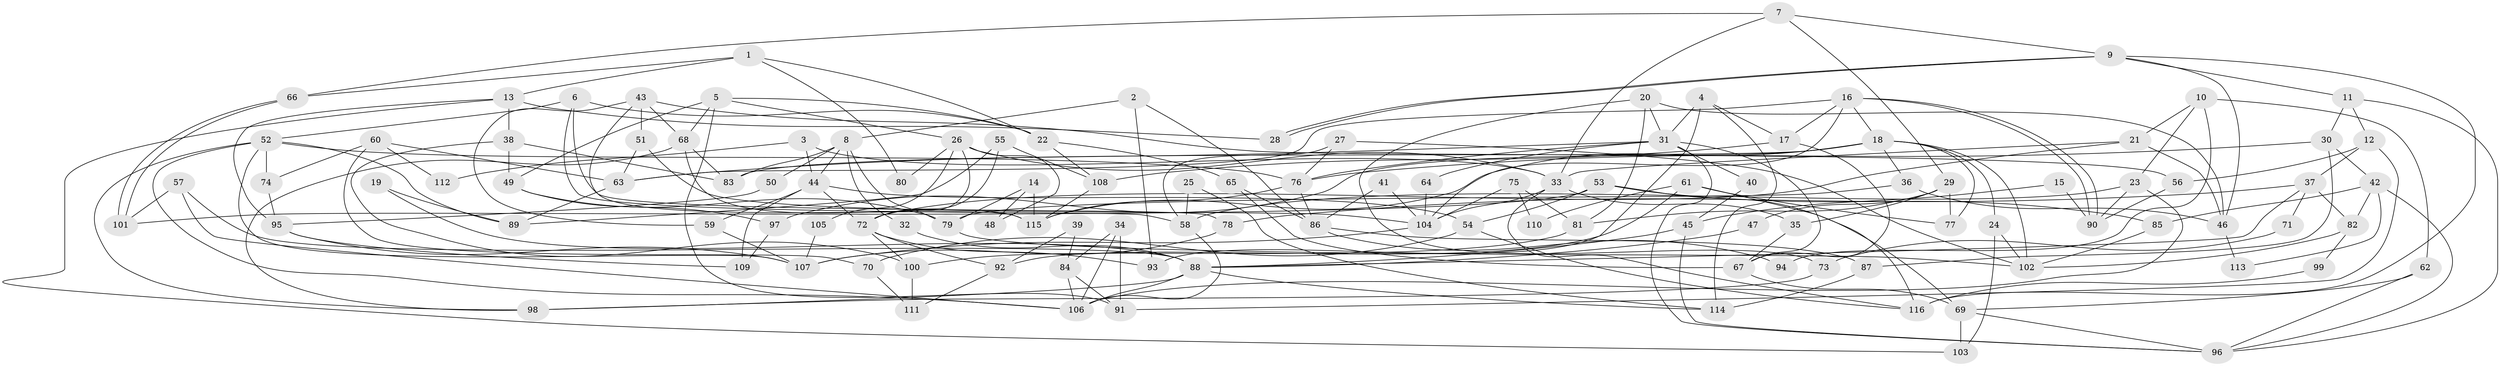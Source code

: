 // coarse degree distribution, {4: 0.21794871794871795, 7: 0.0641025641025641, 5: 0.16666666666666666, 8: 0.05128205128205128, 6: 0.14102564102564102, 2: 0.16666666666666666, 9: 0.02564102564102564, 11: 0.02564102564102564, 3: 0.1282051282051282, 10: 0.01282051282051282}
// Generated by graph-tools (version 1.1) at 2025/24/03/03/25 07:24:02]
// undirected, 116 vertices, 232 edges
graph export_dot {
graph [start="1"]
  node [color=gray90,style=filled];
  1;
  2;
  3;
  4;
  5;
  6;
  7;
  8;
  9;
  10;
  11;
  12;
  13;
  14;
  15;
  16;
  17;
  18;
  19;
  20;
  21;
  22;
  23;
  24;
  25;
  26;
  27;
  28;
  29;
  30;
  31;
  32;
  33;
  34;
  35;
  36;
  37;
  38;
  39;
  40;
  41;
  42;
  43;
  44;
  45;
  46;
  47;
  48;
  49;
  50;
  51;
  52;
  53;
  54;
  55;
  56;
  57;
  58;
  59;
  60;
  61;
  62;
  63;
  64;
  65;
  66;
  67;
  68;
  69;
  70;
  71;
  72;
  73;
  74;
  75;
  76;
  77;
  78;
  79;
  80;
  81;
  82;
  83;
  84;
  85;
  86;
  87;
  88;
  89;
  90;
  91;
  92;
  93;
  94;
  95;
  96;
  97;
  98;
  99;
  100;
  101;
  102;
  103;
  104;
  105;
  106;
  107;
  108;
  109;
  110;
  111;
  112;
  113;
  114;
  115;
  116;
  1 -- 22;
  1 -- 66;
  1 -- 13;
  1 -- 80;
  2 -- 86;
  2 -- 8;
  2 -- 93;
  3 -- 44;
  3 -- 33;
  3 -- 112;
  4 -- 31;
  4 -- 17;
  4 -- 93;
  4 -- 114;
  5 -- 22;
  5 -- 68;
  5 -- 26;
  5 -- 49;
  5 -- 91;
  6 -- 52;
  6 -- 78;
  6 -- 22;
  6 -- 58;
  7 -- 9;
  7 -- 29;
  7 -- 33;
  7 -- 66;
  8 -- 44;
  8 -- 83;
  8 -- 32;
  8 -- 50;
  8 -- 79;
  9 -- 28;
  9 -- 28;
  9 -- 11;
  9 -- 46;
  9 -- 116;
  10 -- 23;
  10 -- 21;
  10 -- 62;
  10 -- 94;
  11 -- 96;
  11 -- 30;
  11 -- 12;
  12 -- 56;
  12 -- 37;
  12 -- 91;
  13 -- 38;
  13 -- 28;
  13 -- 95;
  13 -- 103;
  14 -- 115;
  14 -- 79;
  14 -- 48;
  15 -- 45;
  15 -- 90;
  16 -- 63;
  16 -- 90;
  16 -- 90;
  16 -- 17;
  16 -- 18;
  16 -- 104;
  17 -- 108;
  17 -- 67;
  18 -- 115;
  18 -- 24;
  18 -- 36;
  18 -- 77;
  18 -- 83;
  18 -- 97;
  18 -- 102;
  19 -- 89;
  19 -- 88;
  20 -- 31;
  20 -- 46;
  20 -- 73;
  20 -- 81;
  21 -- 33;
  21 -- 46;
  21 -- 72;
  22 -- 108;
  22 -- 65;
  23 -- 106;
  23 -- 58;
  23 -- 90;
  24 -- 102;
  24 -- 103;
  25 -- 114;
  25 -- 58;
  26 -- 72;
  26 -- 33;
  26 -- 48;
  26 -- 80;
  26 -- 105;
  27 -- 102;
  27 -- 76;
  27 -- 58;
  29 -- 81;
  29 -- 35;
  29 -- 47;
  29 -- 77;
  30 -- 87;
  30 -- 42;
  30 -- 76;
  31 -- 63;
  31 -- 96;
  31 -- 40;
  31 -- 64;
  31 -- 67;
  31 -- 76;
  32 -- 88;
  33 -- 35;
  33 -- 104;
  33 -- 116;
  34 -- 106;
  34 -- 91;
  34 -- 84;
  35 -- 67;
  36 -- 79;
  36 -- 46;
  37 -- 82;
  37 -- 71;
  37 -- 78;
  37 -- 88;
  38 -- 83;
  38 -- 49;
  38 -- 100;
  39 -- 84;
  39 -- 92;
  40 -- 45;
  41 -- 104;
  41 -- 86;
  42 -- 96;
  42 -- 85;
  42 -- 82;
  42 -- 113;
  43 -- 59;
  43 -- 115;
  43 -- 51;
  43 -- 56;
  43 -- 68;
  44 -- 72;
  44 -- 54;
  44 -- 59;
  44 -- 109;
  45 -- 96;
  45 -- 88;
  46 -- 113;
  47 -- 88;
  49 -- 97;
  49 -- 79;
  50 -- 95;
  51 -- 104;
  51 -- 63;
  52 -- 76;
  52 -- 106;
  52 -- 74;
  52 -- 89;
  52 -- 98;
  52 -- 107;
  53 -- 69;
  53 -- 101;
  53 -- 54;
  53 -- 85;
  54 -- 116;
  54 -- 70;
  55 -- 89;
  55 -- 72;
  55 -- 108;
  56 -- 90;
  57 -- 106;
  57 -- 88;
  57 -- 101;
  58 -- 106;
  59 -- 107;
  60 -- 70;
  60 -- 74;
  60 -- 63;
  60 -- 112;
  61 -- 116;
  61 -- 77;
  61 -- 92;
  61 -- 110;
  62 -- 69;
  62 -- 96;
  63 -- 89;
  64 -- 104;
  65 -- 67;
  65 -- 86;
  66 -- 101;
  66 -- 101;
  67 -- 69;
  68 -- 98;
  68 -- 83;
  68 -- 115;
  69 -- 103;
  69 -- 96;
  70 -- 111;
  71 -- 73;
  72 -- 93;
  72 -- 92;
  72 -- 100;
  73 -- 98;
  74 -- 95;
  75 -- 104;
  75 -- 81;
  75 -- 110;
  76 -- 86;
  76 -- 115;
  78 -- 107;
  79 -- 102;
  81 -- 100;
  82 -- 102;
  82 -- 99;
  84 -- 91;
  84 -- 106;
  85 -- 102;
  86 -- 87;
  86 -- 94;
  87 -- 114;
  88 -- 106;
  88 -- 98;
  88 -- 114;
  92 -- 111;
  95 -- 107;
  95 -- 109;
  97 -- 109;
  99 -- 116;
  100 -- 111;
  104 -- 107;
  105 -- 107;
  108 -- 115;
}
